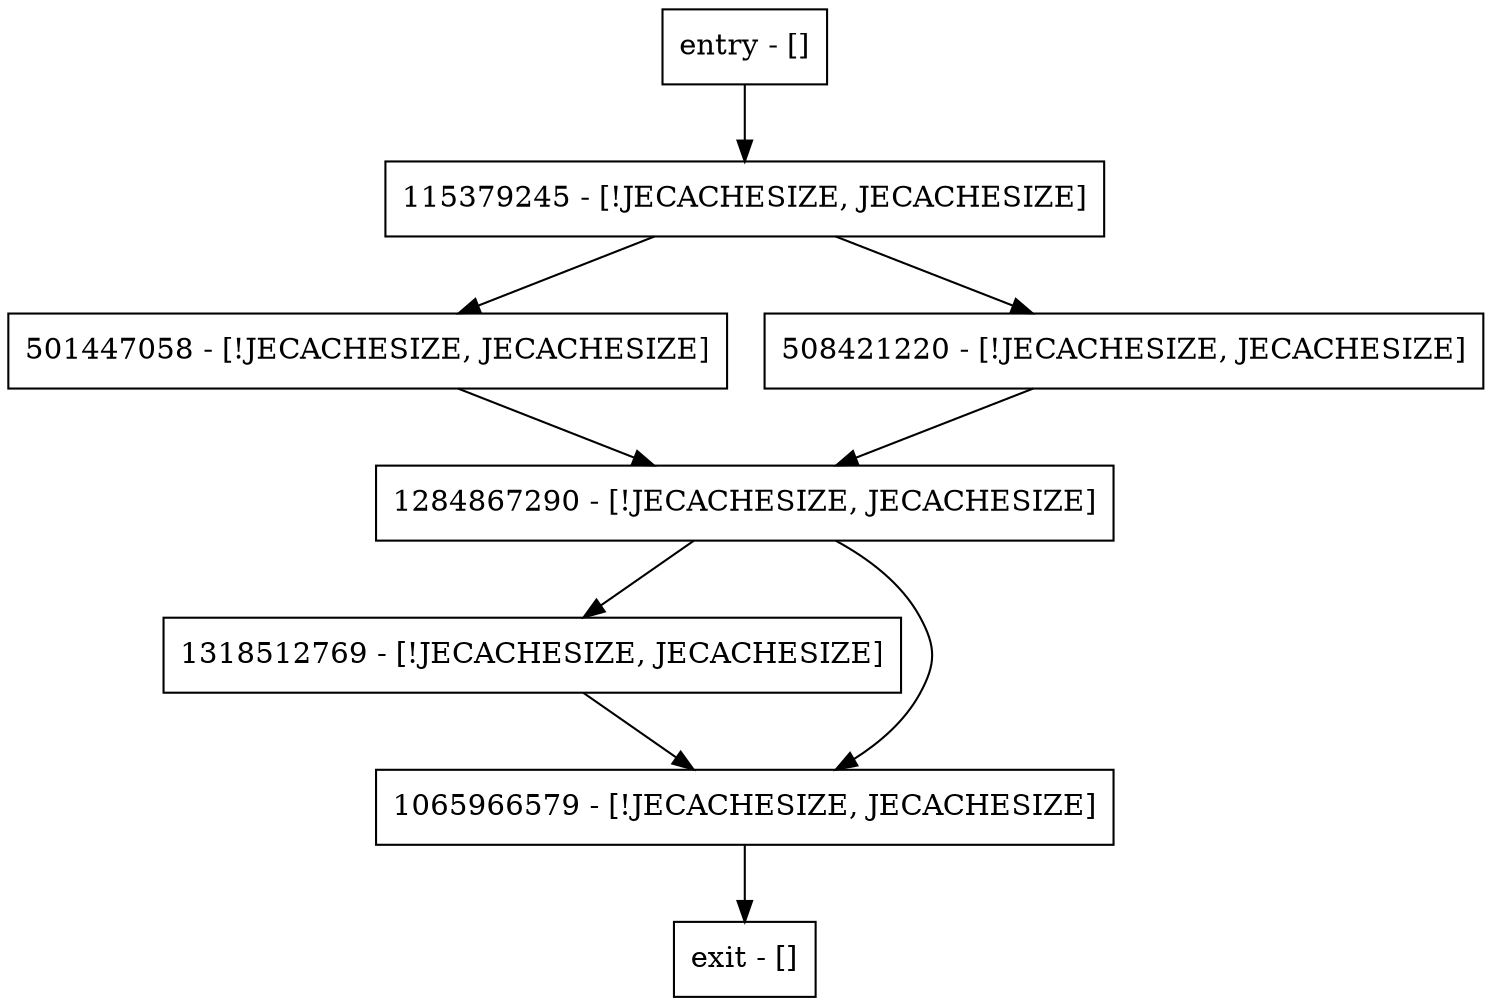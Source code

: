 digraph <init> {
node [shape=record];
entry [label="entry - []"];
exit [label="exit - []"];
501447058 [label="501447058 - [!JECACHESIZE, JECACHESIZE]"];
115379245 [label="115379245 - [!JECACHESIZE, JECACHESIZE]"];
508421220 [label="508421220 - [!JECACHESIZE, JECACHESIZE]"];
1284867290 [label="1284867290 - [!JECACHESIZE, JECACHESIZE]"];
1318512769 [label="1318512769 - [!JECACHESIZE, JECACHESIZE]"];
1065966579 [label="1065966579 - [!JECACHESIZE, JECACHESIZE]"];
entry;
exit;
entry -> 115379245;
501447058 -> 1284867290;
115379245 -> 501447058;
115379245 -> 508421220;
508421220 -> 1284867290;
1284867290 -> 1318512769;
1284867290 -> 1065966579;
1318512769 -> 1065966579;
1065966579 -> exit;
}
